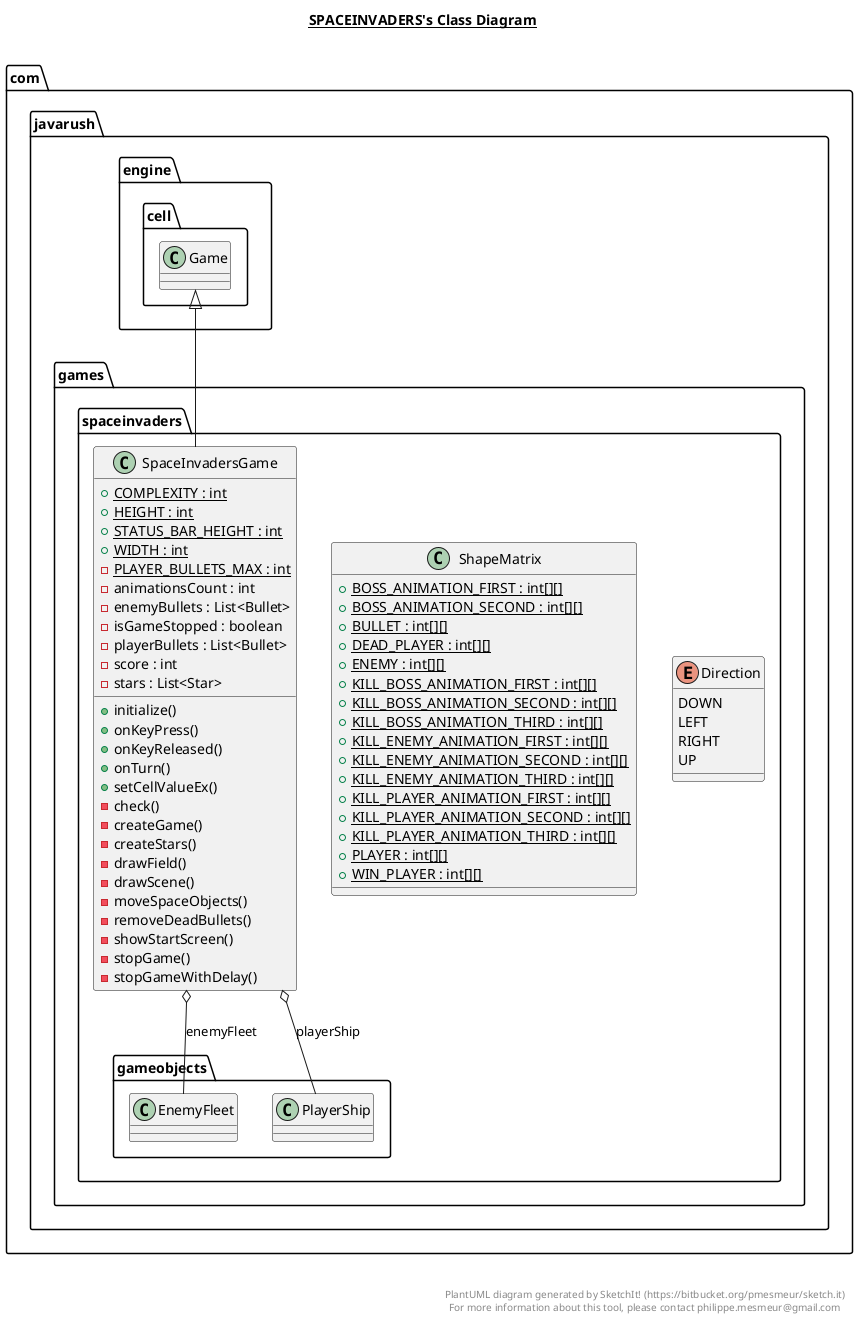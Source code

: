 @startuml

title __SPACEINVADERS's Class Diagram__\n

  namespace com.javarush.games.spaceinvaders {
    enum Direction {
      DOWN
      LEFT
      RIGHT
      UP
    }
  }
  

  namespace com.javarush.games.spaceinvaders {
    class com.javarush.games.spaceinvaders.ShapeMatrix {
        {static} + BOSS_ANIMATION_FIRST : int[][]
        {static} + BOSS_ANIMATION_SECOND : int[][]
        {static} + BULLET : int[][]
        {static} + DEAD_PLAYER : int[][]
        {static} + ENEMY : int[][]
        {static} + KILL_BOSS_ANIMATION_FIRST : int[][]
        {static} + KILL_BOSS_ANIMATION_SECOND : int[][]
        {static} + KILL_BOSS_ANIMATION_THIRD : int[][]
        {static} + KILL_ENEMY_ANIMATION_FIRST : int[][]
        {static} + KILL_ENEMY_ANIMATION_SECOND : int[][]
        {static} + KILL_ENEMY_ANIMATION_THIRD : int[][]
        {static} + KILL_PLAYER_ANIMATION_FIRST : int[][]
        {static} + KILL_PLAYER_ANIMATION_SECOND : int[][]
        {static} + KILL_PLAYER_ANIMATION_THIRD : int[][]
        {static} + PLAYER : int[][]
        {static} + WIN_PLAYER : int[][]
    }
  }
  

  namespace com.javarush.games.spaceinvaders {
    class com.javarush.games.spaceinvaders.SpaceInvadersGame {
        {static} + COMPLEXITY : int
        {static} + HEIGHT : int
        {static} + STATUS_BAR_HEIGHT : int
        {static} + WIDTH : int
        {static} - PLAYER_BULLETS_MAX : int
        - animationsCount : int
        - enemyBullets : List<Bullet>
        - isGameStopped : boolean
        - playerBullets : List<Bullet>
        - score : int
        - stars : List<Star>
        + initialize()
        + onKeyPress()
        + onKeyReleased()
        + onTurn()
        + setCellValueEx()
        - check()
        - createGame()
        - createStars()
        - drawField()
        - drawScene()
        - moveSpaceObjects()
        - removeDeadBullets()
        - showStartScreen()
        - stopGame()
        - stopGameWithDelay()
    }
  }
  

  com.javarush.games.spaceinvaders.SpaceInvadersGame -up-|> com.javarush.engine.cell.Game
  com.javarush.games.spaceinvaders.SpaceInvadersGame o-- com.javarush.games.spaceinvaders.gameobjects.EnemyFleet : enemyFleet
  com.javarush.games.spaceinvaders.SpaceInvadersGame o-- com.javarush.games.spaceinvaders.gameobjects.PlayerShip : playerShip


right footer


PlantUML diagram generated by SketchIt! (https://bitbucket.org/pmesmeur/sketch.it)
For more information about this tool, please contact philippe.mesmeur@gmail.com
endfooter

@enduml
